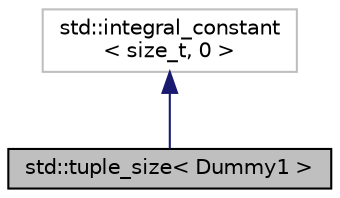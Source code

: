 digraph "std::tuple_size&lt; Dummy1 &gt;"
{
  edge [fontname="Helvetica",fontsize="10",labelfontname="Helvetica",labelfontsize="10"];
  node [fontname="Helvetica",fontsize="10",shape=record];
  Node2 [label="std::tuple_size\< Dummy1 \>",height=0.2,width=0.4,color="black", fillcolor="grey75", style="filled", fontcolor="black"];
  Node3 -> Node2 [dir="back",color="midnightblue",fontsize="10",style="solid",fontname="Helvetica"];
  Node3 [label="std::integral_constant\l\< size_t, 0 \>",height=0.2,width=0.4,color="grey75", fillcolor="white", style="filled"];
}
